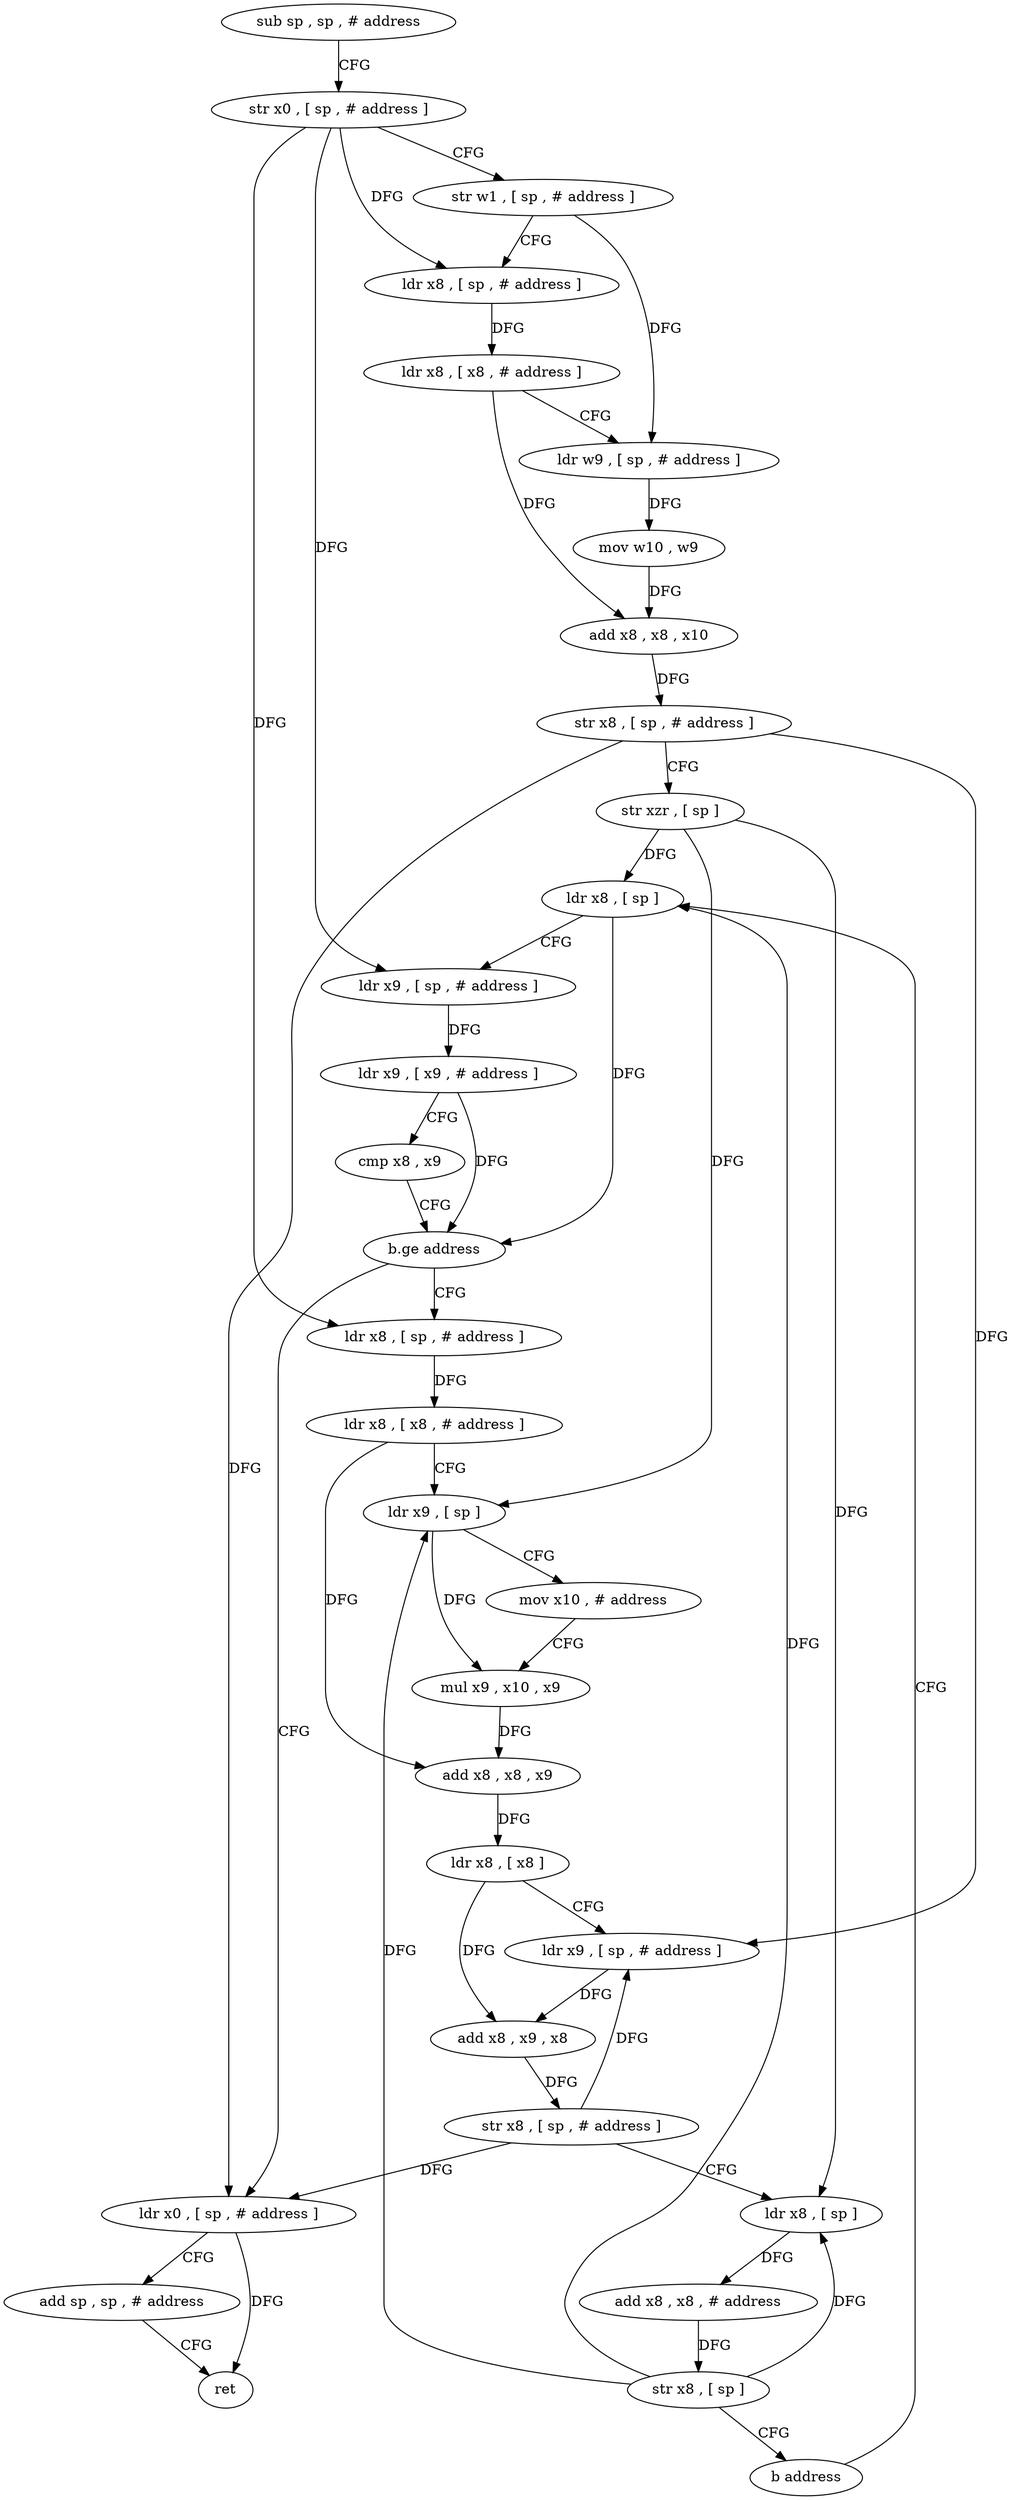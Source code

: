 digraph "func" {
"4281984" [label = "sub sp , sp , # address" ]
"4281988" [label = "str x0 , [ sp , # address ]" ]
"4281992" [label = "str w1 , [ sp , # address ]" ]
"4281996" [label = "ldr x8 , [ sp , # address ]" ]
"4282000" [label = "ldr x8 , [ x8 , # address ]" ]
"4282004" [label = "ldr w9 , [ sp , # address ]" ]
"4282008" [label = "mov w10 , w9" ]
"4282012" [label = "add x8 , x8 , x10" ]
"4282016" [label = "str x8 , [ sp , # address ]" ]
"4282020" [label = "str xzr , [ sp ]" ]
"4282024" [label = "ldr x8 , [ sp ]" ]
"4282100" [label = "ldr x0 , [ sp , # address ]" ]
"4282104" [label = "add sp , sp , # address" ]
"4282108" [label = "ret" ]
"4282044" [label = "ldr x8 , [ sp , # address ]" ]
"4282048" [label = "ldr x8 , [ x8 , # address ]" ]
"4282052" [label = "ldr x9 , [ sp ]" ]
"4282056" [label = "mov x10 , # address" ]
"4282060" [label = "mul x9 , x10 , x9" ]
"4282064" [label = "add x8 , x8 , x9" ]
"4282068" [label = "ldr x8 , [ x8 ]" ]
"4282072" [label = "ldr x9 , [ sp , # address ]" ]
"4282076" [label = "add x8 , x9 , x8" ]
"4282080" [label = "str x8 , [ sp , # address ]" ]
"4282084" [label = "ldr x8 , [ sp ]" ]
"4282088" [label = "add x8 , x8 , # address" ]
"4282092" [label = "str x8 , [ sp ]" ]
"4282096" [label = "b address" ]
"4282028" [label = "ldr x9 , [ sp , # address ]" ]
"4282032" [label = "ldr x9 , [ x9 , # address ]" ]
"4282036" [label = "cmp x8 , x9" ]
"4282040" [label = "b.ge address" ]
"4281984" -> "4281988" [ label = "CFG" ]
"4281988" -> "4281992" [ label = "CFG" ]
"4281988" -> "4281996" [ label = "DFG" ]
"4281988" -> "4282028" [ label = "DFG" ]
"4281988" -> "4282044" [ label = "DFG" ]
"4281992" -> "4281996" [ label = "CFG" ]
"4281992" -> "4282004" [ label = "DFG" ]
"4281996" -> "4282000" [ label = "DFG" ]
"4282000" -> "4282004" [ label = "CFG" ]
"4282000" -> "4282012" [ label = "DFG" ]
"4282004" -> "4282008" [ label = "DFG" ]
"4282008" -> "4282012" [ label = "DFG" ]
"4282012" -> "4282016" [ label = "DFG" ]
"4282016" -> "4282020" [ label = "CFG" ]
"4282016" -> "4282100" [ label = "DFG" ]
"4282016" -> "4282072" [ label = "DFG" ]
"4282020" -> "4282024" [ label = "DFG" ]
"4282020" -> "4282052" [ label = "DFG" ]
"4282020" -> "4282084" [ label = "DFG" ]
"4282024" -> "4282028" [ label = "CFG" ]
"4282024" -> "4282040" [ label = "DFG" ]
"4282100" -> "4282104" [ label = "CFG" ]
"4282100" -> "4282108" [ label = "DFG" ]
"4282104" -> "4282108" [ label = "CFG" ]
"4282044" -> "4282048" [ label = "DFG" ]
"4282048" -> "4282052" [ label = "CFG" ]
"4282048" -> "4282064" [ label = "DFG" ]
"4282052" -> "4282056" [ label = "CFG" ]
"4282052" -> "4282060" [ label = "DFG" ]
"4282056" -> "4282060" [ label = "CFG" ]
"4282060" -> "4282064" [ label = "DFG" ]
"4282064" -> "4282068" [ label = "DFG" ]
"4282068" -> "4282072" [ label = "CFG" ]
"4282068" -> "4282076" [ label = "DFG" ]
"4282072" -> "4282076" [ label = "DFG" ]
"4282076" -> "4282080" [ label = "DFG" ]
"4282080" -> "4282084" [ label = "CFG" ]
"4282080" -> "4282100" [ label = "DFG" ]
"4282080" -> "4282072" [ label = "DFG" ]
"4282084" -> "4282088" [ label = "DFG" ]
"4282088" -> "4282092" [ label = "DFG" ]
"4282092" -> "4282096" [ label = "CFG" ]
"4282092" -> "4282024" [ label = "DFG" ]
"4282092" -> "4282052" [ label = "DFG" ]
"4282092" -> "4282084" [ label = "DFG" ]
"4282096" -> "4282024" [ label = "CFG" ]
"4282028" -> "4282032" [ label = "DFG" ]
"4282032" -> "4282036" [ label = "CFG" ]
"4282032" -> "4282040" [ label = "DFG" ]
"4282036" -> "4282040" [ label = "CFG" ]
"4282040" -> "4282100" [ label = "CFG" ]
"4282040" -> "4282044" [ label = "CFG" ]
}
